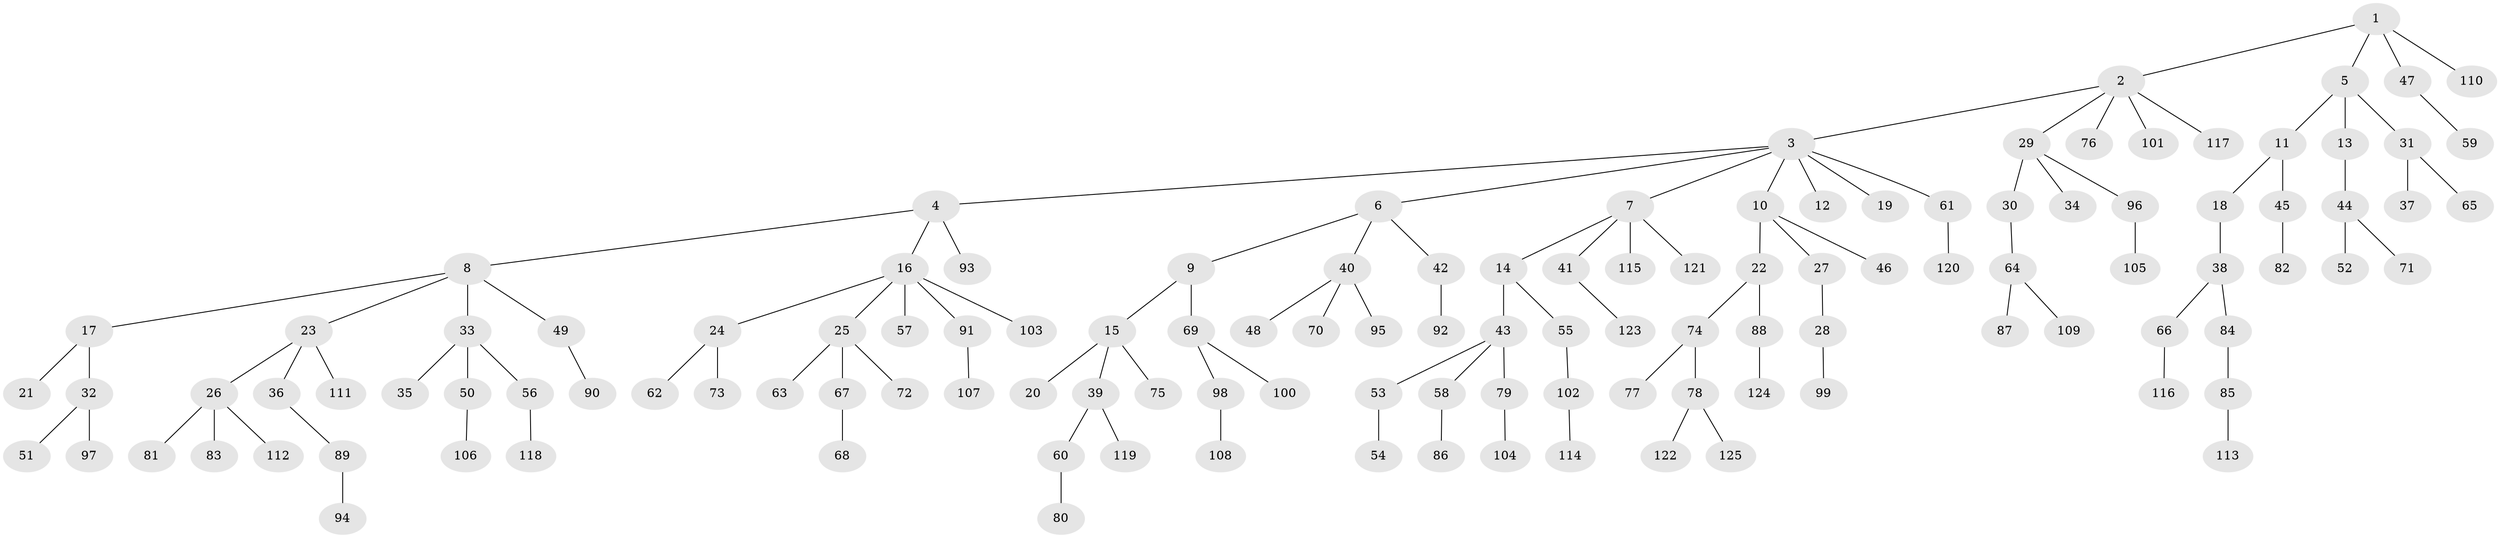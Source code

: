 // Generated by graph-tools (version 1.1) at 2025/15/03/09/25 04:15:32]
// undirected, 125 vertices, 124 edges
graph export_dot {
graph [start="1"]
  node [color=gray90,style=filled];
  1;
  2;
  3;
  4;
  5;
  6;
  7;
  8;
  9;
  10;
  11;
  12;
  13;
  14;
  15;
  16;
  17;
  18;
  19;
  20;
  21;
  22;
  23;
  24;
  25;
  26;
  27;
  28;
  29;
  30;
  31;
  32;
  33;
  34;
  35;
  36;
  37;
  38;
  39;
  40;
  41;
  42;
  43;
  44;
  45;
  46;
  47;
  48;
  49;
  50;
  51;
  52;
  53;
  54;
  55;
  56;
  57;
  58;
  59;
  60;
  61;
  62;
  63;
  64;
  65;
  66;
  67;
  68;
  69;
  70;
  71;
  72;
  73;
  74;
  75;
  76;
  77;
  78;
  79;
  80;
  81;
  82;
  83;
  84;
  85;
  86;
  87;
  88;
  89;
  90;
  91;
  92;
  93;
  94;
  95;
  96;
  97;
  98;
  99;
  100;
  101;
  102;
  103;
  104;
  105;
  106;
  107;
  108;
  109;
  110;
  111;
  112;
  113;
  114;
  115;
  116;
  117;
  118;
  119;
  120;
  121;
  122;
  123;
  124;
  125;
  1 -- 2;
  1 -- 5;
  1 -- 47;
  1 -- 110;
  2 -- 3;
  2 -- 29;
  2 -- 76;
  2 -- 101;
  2 -- 117;
  3 -- 4;
  3 -- 6;
  3 -- 7;
  3 -- 10;
  3 -- 12;
  3 -- 19;
  3 -- 61;
  4 -- 8;
  4 -- 16;
  4 -- 93;
  5 -- 11;
  5 -- 13;
  5 -- 31;
  6 -- 9;
  6 -- 40;
  6 -- 42;
  7 -- 14;
  7 -- 41;
  7 -- 115;
  7 -- 121;
  8 -- 17;
  8 -- 23;
  8 -- 33;
  8 -- 49;
  9 -- 15;
  9 -- 69;
  10 -- 22;
  10 -- 27;
  10 -- 46;
  11 -- 18;
  11 -- 45;
  13 -- 44;
  14 -- 43;
  14 -- 55;
  15 -- 20;
  15 -- 39;
  15 -- 75;
  16 -- 24;
  16 -- 25;
  16 -- 57;
  16 -- 91;
  16 -- 103;
  17 -- 21;
  17 -- 32;
  18 -- 38;
  22 -- 74;
  22 -- 88;
  23 -- 26;
  23 -- 36;
  23 -- 111;
  24 -- 62;
  24 -- 73;
  25 -- 63;
  25 -- 67;
  25 -- 72;
  26 -- 81;
  26 -- 83;
  26 -- 112;
  27 -- 28;
  28 -- 99;
  29 -- 30;
  29 -- 34;
  29 -- 96;
  30 -- 64;
  31 -- 37;
  31 -- 65;
  32 -- 51;
  32 -- 97;
  33 -- 35;
  33 -- 50;
  33 -- 56;
  36 -- 89;
  38 -- 66;
  38 -- 84;
  39 -- 60;
  39 -- 119;
  40 -- 48;
  40 -- 70;
  40 -- 95;
  41 -- 123;
  42 -- 92;
  43 -- 53;
  43 -- 58;
  43 -- 79;
  44 -- 52;
  44 -- 71;
  45 -- 82;
  47 -- 59;
  49 -- 90;
  50 -- 106;
  53 -- 54;
  55 -- 102;
  56 -- 118;
  58 -- 86;
  60 -- 80;
  61 -- 120;
  64 -- 87;
  64 -- 109;
  66 -- 116;
  67 -- 68;
  69 -- 98;
  69 -- 100;
  74 -- 77;
  74 -- 78;
  78 -- 122;
  78 -- 125;
  79 -- 104;
  84 -- 85;
  85 -- 113;
  88 -- 124;
  89 -- 94;
  91 -- 107;
  96 -- 105;
  98 -- 108;
  102 -- 114;
}
